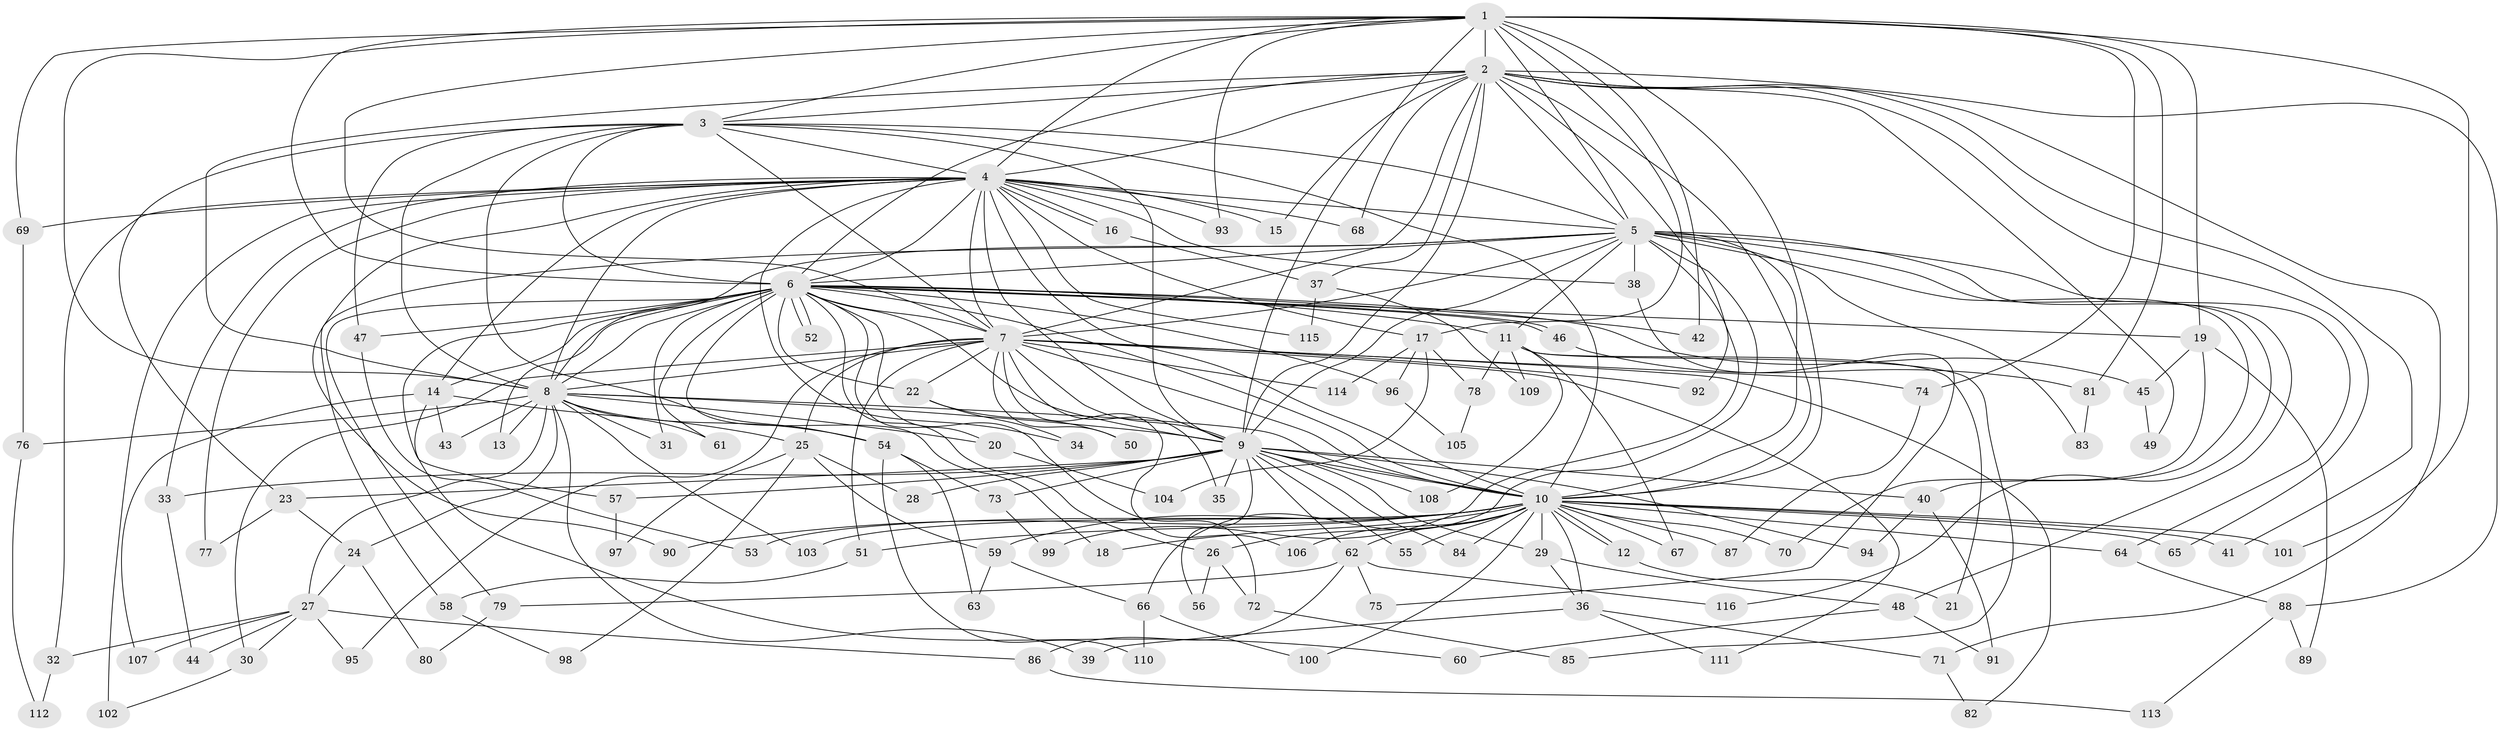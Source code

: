 // coarse degree distribution, {11: 0.021739130434782608, 27: 0.021739130434782608, 34: 0.021739130434782608, 7: 0.021739130434782608, 2: 0.43478260869565216, 3: 0.2391304347826087, 5: 0.043478260869565216, 4: 0.10869565217391304, 1: 0.08695652173913043}
// Generated by graph-tools (version 1.1) at 2025/17/03/04/25 18:17:28]
// undirected, 116 vertices, 257 edges
graph export_dot {
graph [start="1"]
  node [color=gray90,style=filled];
  1;
  2;
  3;
  4;
  5;
  6;
  7;
  8;
  9;
  10;
  11;
  12;
  13;
  14;
  15;
  16;
  17;
  18;
  19;
  20;
  21;
  22;
  23;
  24;
  25;
  26;
  27;
  28;
  29;
  30;
  31;
  32;
  33;
  34;
  35;
  36;
  37;
  38;
  39;
  40;
  41;
  42;
  43;
  44;
  45;
  46;
  47;
  48;
  49;
  50;
  51;
  52;
  53;
  54;
  55;
  56;
  57;
  58;
  59;
  60;
  61;
  62;
  63;
  64;
  65;
  66;
  67;
  68;
  69;
  70;
  71;
  72;
  73;
  74;
  75;
  76;
  77;
  78;
  79;
  80;
  81;
  82;
  83;
  84;
  85;
  86;
  87;
  88;
  89;
  90;
  91;
  92;
  93;
  94;
  95;
  96;
  97;
  98;
  99;
  100;
  101;
  102;
  103;
  104;
  105;
  106;
  107;
  108;
  109;
  110;
  111;
  112;
  113;
  114;
  115;
  116;
  1 -- 2;
  1 -- 3;
  1 -- 4;
  1 -- 5;
  1 -- 6;
  1 -- 7;
  1 -- 8;
  1 -- 9;
  1 -- 10;
  1 -- 17;
  1 -- 19;
  1 -- 42;
  1 -- 69;
  1 -- 74;
  1 -- 81;
  1 -- 93;
  1 -- 101;
  2 -- 3;
  2 -- 4;
  2 -- 5;
  2 -- 6;
  2 -- 7;
  2 -- 8;
  2 -- 9;
  2 -- 10;
  2 -- 15;
  2 -- 37;
  2 -- 41;
  2 -- 49;
  2 -- 65;
  2 -- 68;
  2 -- 71;
  2 -- 88;
  2 -- 92;
  3 -- 4;
  3 -- 5;
  3 -- 6;
  3 -- 7;
  3 -- 8;
  3 -- 9;
  3 -- 10;
  3 -- 23;
  3 -- 47;
  3 -- 54;
  4 -- 5;
  4 -- 6;
  4 -- 7;
  4 -- 8;
  4 -- 9;
  4 -- 10;
  4 -- 14;
  4 -- 15;
  4 -- 16;
  4 -- 16;
  4 -- 17;
  4 -- 32;
  4 -- 33;
  4 -- 34;
  4 -- 38;
  4 -- 68;
  4 -- 69;
  4 -- 77;
  4 -- 90;
  4 -- 93;
  4 -- 102;
  4 -- 115;
  5 -- 6;
  5 -- 7;
  5 -- 8;
  5 -- 9;
  5 -- 10;
  5 -- 11;
  5 -- 38;
  5 -- 40;
  5 -- 48;
  5 -- 58;
  5 -- 64;
  5 -- 66;
  5 -- 83;
  5 -- 99;
  5 -- 116;
  6 -- 7;
  6 -- 8;
  6 -- 9;
  6 -- 10;
  6 -- 11;
  6 -- 13;
  6 -- 14;
  6 -- 18;
  6 -- 19;
  6 -- 20;
  6 -- 22;
  6 -- 26;
  6 -- 31;
  6 -- 42;
  6 -- 45;
  6 -- 46;
  6 -- 46;
  6 -- 47;
  6 -- 52;
  6 -- 52;
  6 -- 57;
  6 -- 61;
  6 -- 72;
  6 -- 79;
  6 -- 96;
  7 -- 8;
  7 -- 9;
  7 -- 10;
  7 -- 22;
  7 -- 25;
  7 -- 30;
  7 -- 35;
  7 -- 50;
  7 -- 51;
  7 -- 74;
  7 -- 82;
  7 -- 92;
  7 -- 95;
  7 -- 106;
  7 -- 111;
  7 -- 114;
  8 -- 9;
  8 -- 10;
  8 -- 13;
  8 -- 20;
  8 -- 24;
  8 -- 27;
  8 -- 31;
  8 -- 39;
  8 -- 43;
  8 -- 54;
  8 -- 61;
  8 -- 76;
  8 -- 103;
  9 -- 10;
  9 -- 23;
  9 -- 28;
  9 -- 29;
  9 -- 33;
  9 -- 35;
  9 -- 40;
  9 -- 55;
  9 -- 56;
  9 -- 57;
  9 -- 62;
  9 -- 73;
  9 -- 84;
  9 -- 94;
  9 -- 108;
  10 -- 12;
  10 -- 12;
  10 -- 18;
  10 -- 26;
  10 -- 29;
  10 -- 36;
  10 -- 41;
  10 -- 51;
  10 -- 53;
  10 -- 55;
  10 -- 59;
  10 -- 62;
  10 -- 64;
  10 -- 65;
  10 -- 67;
  10 -- 70;
  10 -- 84;
  10 -- 87;
  10 -- 90;
  10 -- 100;
  10 -- 101;
  10 -- 103;
  10 -- 106;
  11 -- 21;
  11 -- 67;
  11 -- 78;
  11 -- 85;
  11 -- 108;
  11 -- 109;
  12 -- 21;
  14 -- 25;
  14 -- 43;
  14 -- 60;
  14 -- 107;
  16 -- 37;
  17 -- 78;
  17 -- 96;
  17 -- 104;
  17 -- 114;
  19 -- 45;
  19 -- 70;
  19 -- 89;
  20 -- 104;
  22 -- 34;
  22 -- 50;
  23 -- 24;
  23 -- 77;
  24 -- 27;
  24 -- 80;
  25 -- 28;
  25 -- 59;
  25 -- 97;
  25 -- 98;
  26 -- 56;
  26 -- 72;
  27 -- 30;
  27 -- 32;
  27 -- 44;
  27 -- 86;
  27 -- 95;
  27 -- 107;
  29 -- 36;
  29 -- 48;
  30 -- 102;
  32 -- 112;
  33 -- 44;
  36 -- 39;
  36 -- 71;
  36 -- 111;
  37 -- 109;
  37 -- 115;
  38 -- 75;
  40 -- 91;
  40 -- 94;
  45 -- 49;
  46 -- 81;
  47 -- 53;
  48 -- 60;
  48 -- 91;
  51 -- 58;
  54 -- 63;
  54 -- 73;
  54 -- 110;
  57 -- 97;
  58 -- 98;
  59 -- 63;
  59 -- 66;
  62 -- 75;
  62 -- 79;
  62 -- 86;
  62 -- 116;
  64 -- 88;
  66 -- 100;
  66 -- 110;
  69 -- 76;
  71 -- 82;
  72 -- 85;
  73 -- 99;
  74 -- 87;
  76 -- 112;
  78 -- 105;
  79 -- 80;
  81 -- 83;
  86 -- 113;
  88 -- 89;
  88 -- 113;
  96 -- 105;
}
